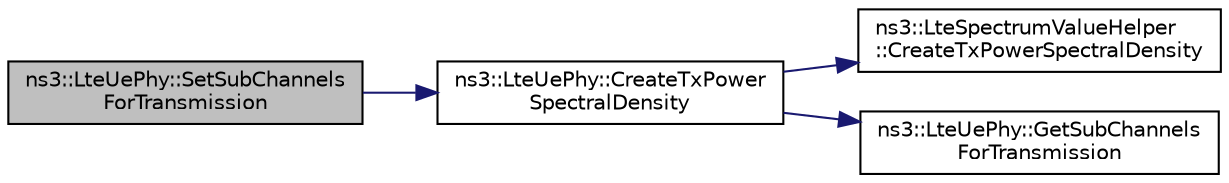 digraph "ns3::LteUePhy::SetSubChannelsForTransmission"
{
  edge [fontname="Helvetica",fontsize="10",labelfontname="Helvetica",labelfontsize="10"];
  node [fontname="Helvetica",fontsize="10",shape=record];
  rankdir="LR";
  Node1 [label="ns3::LteUePhy::SetSubChannels\lForTransmission",height=0.2,width=0.4,color="black", fillcolor="grey75", style="filled", fontcolor="black"];
  Node1 -> Node2 [color="midnightblue",fontsize="10",style="solid"];
  Node2 [label="ns3::LteUePhy::CreateTxPower\lSpectralDensity",height=0.2,width=0.4,color="black", fillcolor="white", style="filled",URL="$da/ddd/classns3_1_1LteUePhy.html#a617e7e504fb2364348aecb56b3aeb3b7",tooltip="Create the PSD for the TX. "];
  Node2 -> Node3 [color="midnightblue",fontsize="10",style="solid"];
  Node3 [label="ns3::LteSpectrumValueHelper\l::CreateTxPowerSpectralDensity",height=0.2,width=0.4,color="black", fillcolor="white", style="filled",URL="$d9/d35/classns3_1_1LteSpectrumValueHelper.html#a3a6f8d1d197709d458882dfcf6005aa7"];
  Node2 -> Node4 [color="midnightblue",fontsize="10",style="solid"];
  Node4 [label="ns3::LteUePhy::GetSubChannels\lForTransmission",height=0.2,width=0.4,color="black", fillcolor="white", style="filled",URL="$da/ddd/classns3_1_1LteUePhy.html#a95d0fc8fbcd4565ce27bc996cd7d0b6e",tooltip="Get a list of sub channels to use in RX. "];
}
